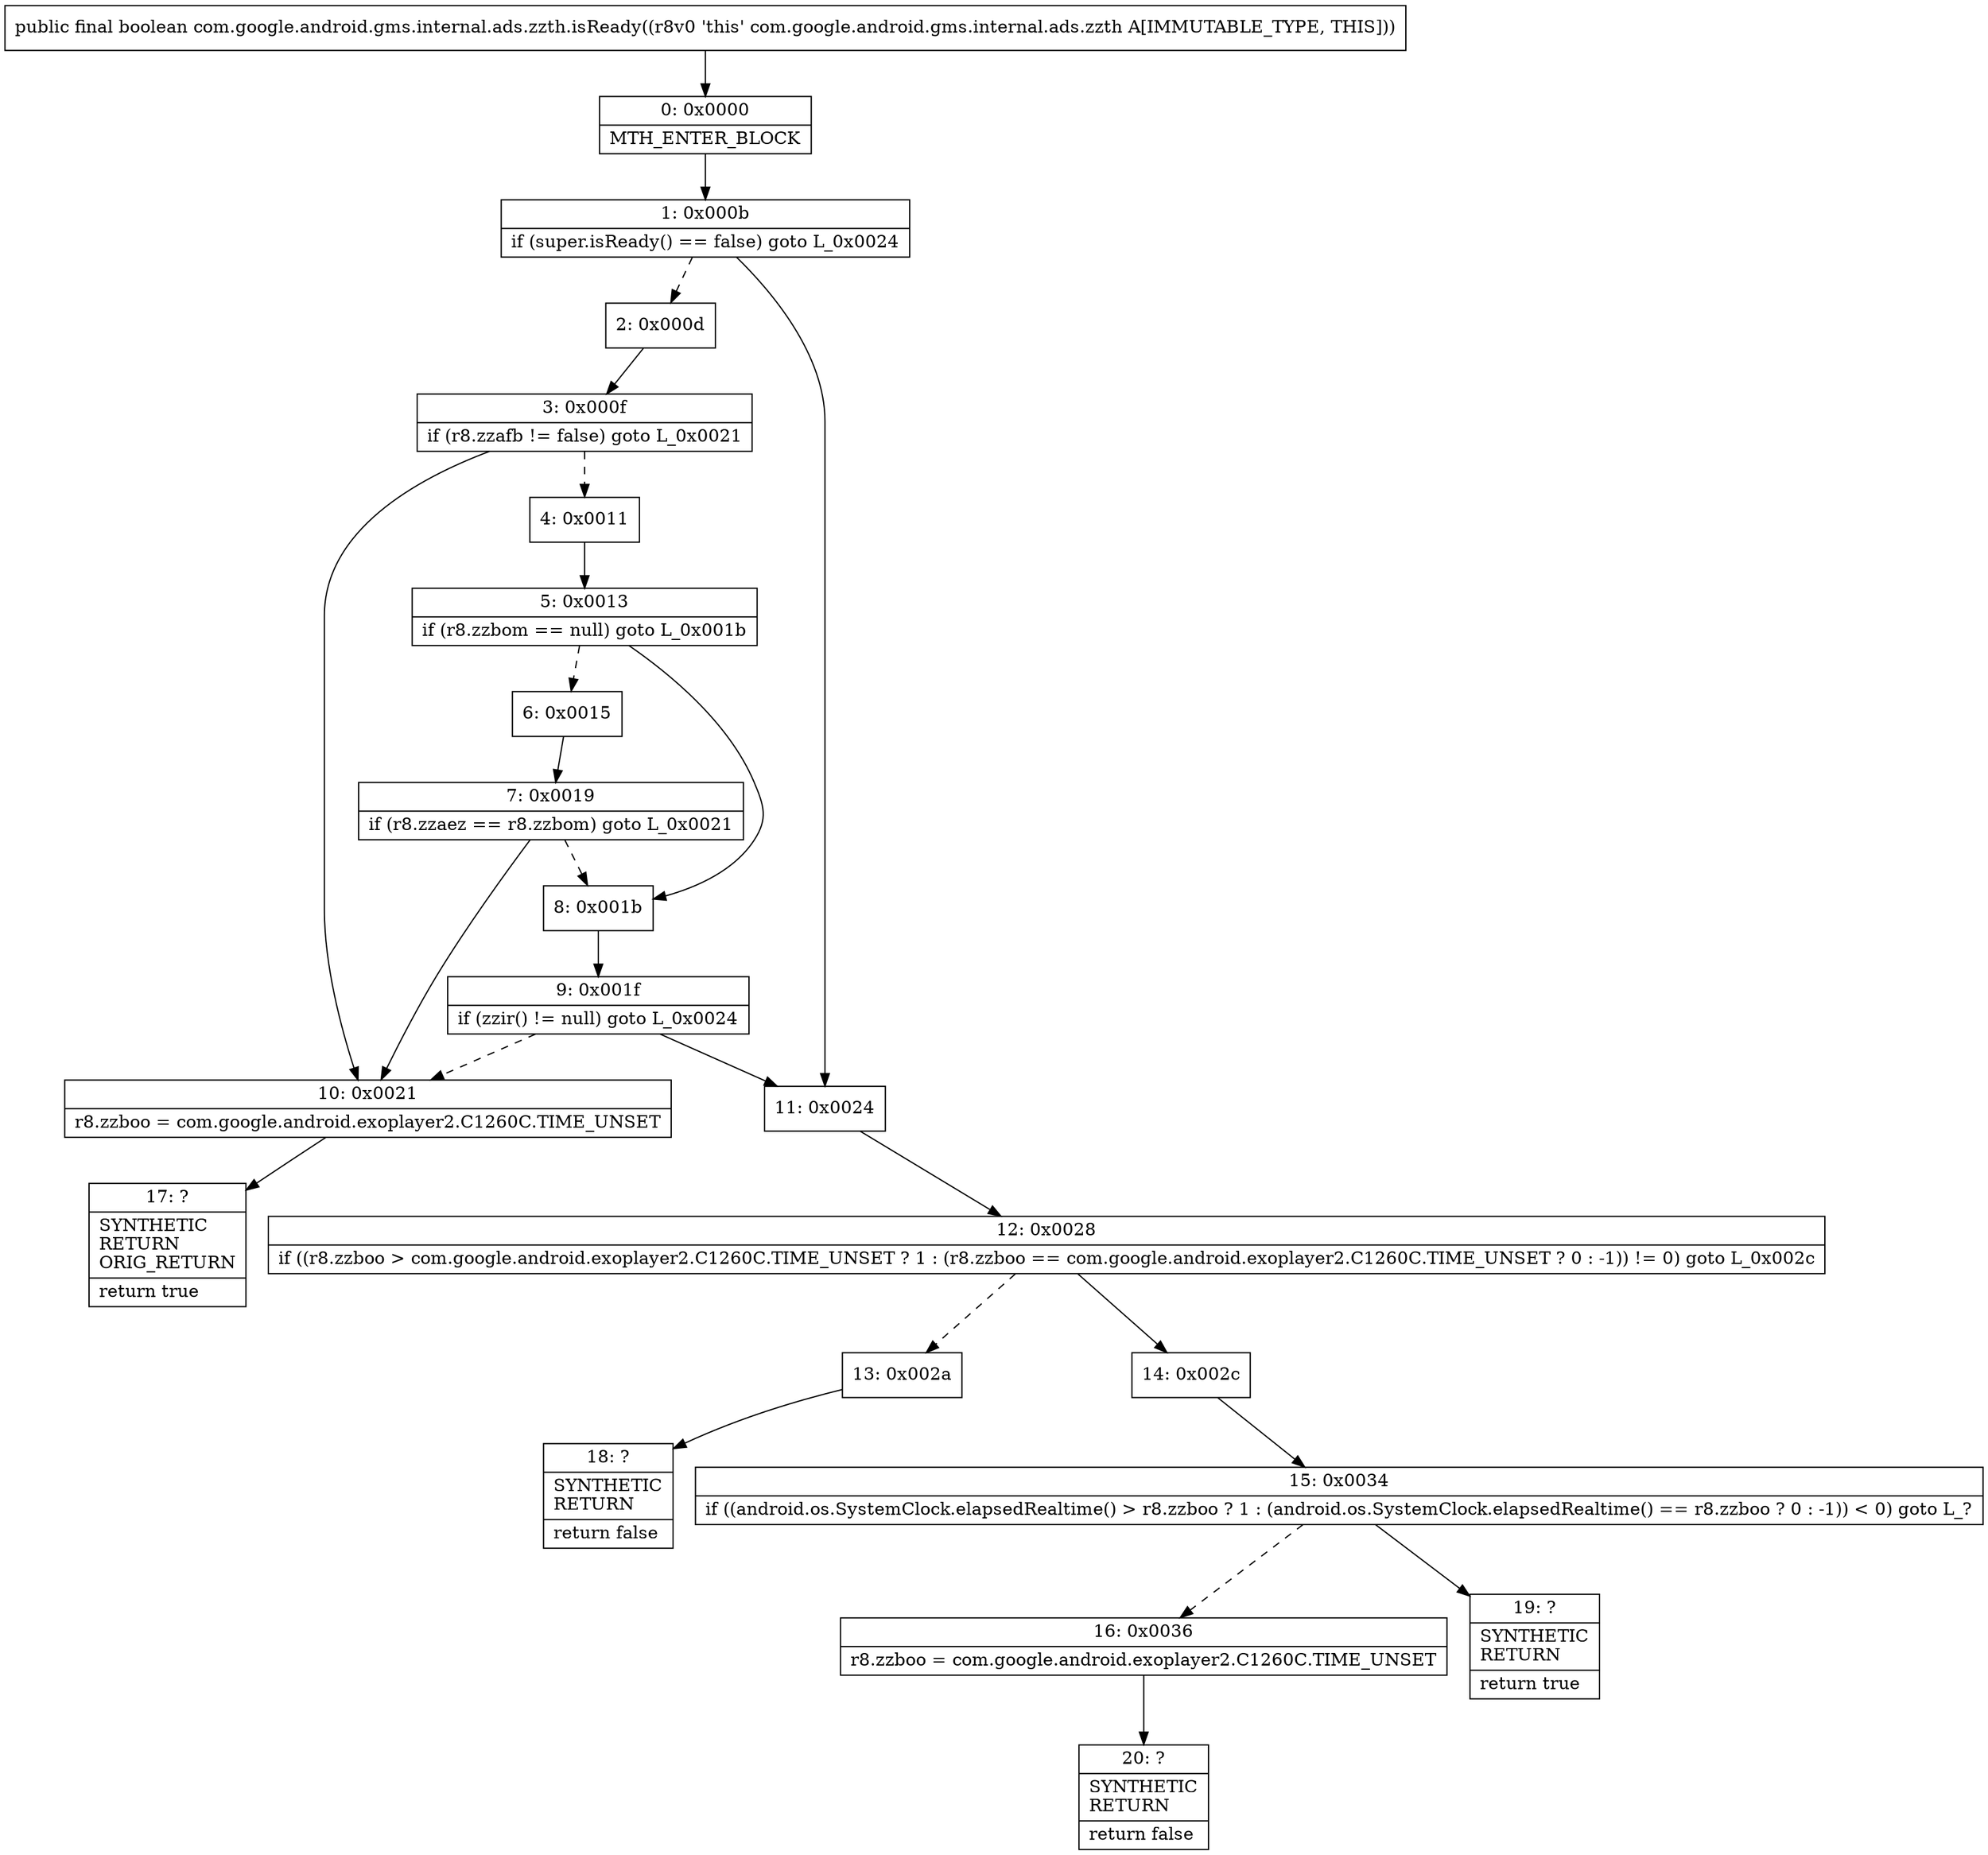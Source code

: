 digraph "CFG forcom.google.android.gms.internal.ads.zzth.isReady()Z" {
Node_0 [shape=record,label="{0\:\ 0x0000|MTH_ENTER_BLOCK\l}"];
Node_1 [shape=record,label="{1\:\ 0x000b|if (super.isReady() == false) goto L_0x0024\l}"];
Node_2 [shape=record,label="{2\:\ 0x000d}"];
Node_3 [shape=record,label="{3\:\ 0x000f|if (r8.zzafb != false) goto L_0x0021\l}"];
Node_4 [shape=record,label="{4\:\ 0x0011}"];
Node_5 [shape=record,label="{5\:\ 0x0013|if (r8.zzbom == null) goto L_0x001b\l}"];
Node_6 [shape=record,label="{6\:\ 0x0015}"];
Node_7 [shape=record,label="{7\:\ 0x0019|if (r8.zzaez == r8.zzbom) goto L_0x0021\l}"];
Node_8 [shape=record,label="{8\:\ 0x001b}"];
Node_9 [shape=record,label="{9\:\ 0x001f|if (zzir() != null) goto L_0x0024\l}"];
Node_10 [shape=record,label="{10\:\ 0x0021|r8.zzboo = com.google.android.exoplayer2.C1260C.TIME_UNSET\l}"];
Node_11 [shape=record,label="{11\:\ 0x0024}"];
Node_12 [shape=record,label="{12\:\ 0x0028|if ((r8.zzboo \> com.google.android.exoplayer2.C1260C.TIME_UNSET ? 1 : (r8.zzboo == com.google.android.exoplayer2.C1260C.TIME_UNSET ? 0 : \-1)) != 0) goto L_0x002c\l}"];
Node_13 [shape=record,label="{13\:\ 0x002a}"];
Node_14 [shape=record,label="{14\:\ 0x002c}"];
Node_15 [shape=record,label="{15\:\ 0x0034|if ((android.os.SystemClock.elapsedRealtime() \> r8.zzboo ? 1 : (android.os.SystemClock.elapsedRealtime() == r8.zzboo ? 0 : \-1)) \< 0) goto L_?\l}"];
Node_16 [shape=record,label="{16\:\ 0x0036|r8.zzboo = com.google.android.exoplayer2.C1260C.TIME_UNSET\l}"];
Node_17 [shape=record,label="{17\:\ ?|SYNTHETIC\lRETURN\lORIG_RETURN\l|return true\l}"];
Node_18 [shape=record,label="{18\:\ ?|SYNTHETIC\lRETURN\l|return false\l}"];
Node_19 [shape=record,label="{19\:\ ?|SYNTHETIC\lRETURN\l|return true\l}"];
Node_20 [shape=record,label="{20\:\ ?|SYNTHETIC\lRETURN\l|return false\l}"];
MethodNode[shape=record,label="{public final boolean com.google.android.gms.internal.ads.zzth.isReady((r8v0 'this' com.google.android.gms.internal.ads.zzth A[IMMUTABLE_TYPE, THIS])) }"];
MethodNode -> Node_0;
Node_0 -> Node_1;
Node_1 -> Node_2[style=dashed];
Node_1 -> Node_11;
Node_2 -> Node_3;
Node_3 -> Node_4[style=dashed];
Node_3 -> Node_10;
Node_4 -> Node_5;
Node_5 -> Node_6[style=dashed];
Node_5 -> Node_8;
Node_6 -> Node_7;
Node_7 -> Node_8[style=dashed];
Node_7 -> Node_10;
Node_8 -> Node_9;
Node_9 -> Node_10[style=dashed];
Node_9 -> Node_11;
Node_10 -> Node_17;
Node_11 -> Node_12;
Node_12 -> Node_13[style=dashed];
Node_12 -> Node_14;
Node_13 -> Node_18;
Node_14 -> Node_15;
Node_15 -> Node_16[style=dashed];
Node_15 -> Node_19;
Node_16 -> Node_20;
}

